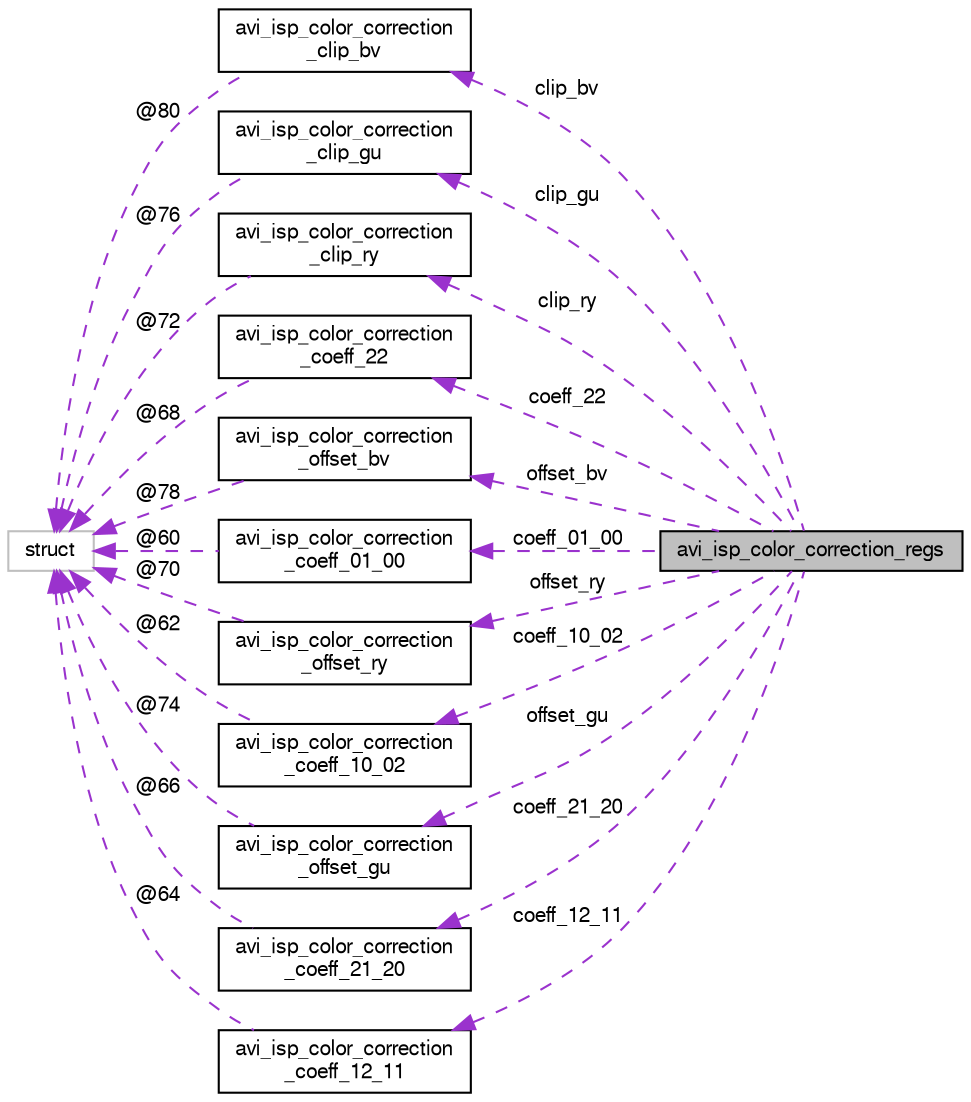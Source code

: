 digraph "avi_isp_color_correction_regs"
{
  edge [fontname="FreeSans",fontsize="10",labelfontname="FreeSans",labelfontsize="10"];
  node [fontname="FreeSans",fontsize="10",shape=record];
  rankdir="LR";
  Node1 [label="avi_isp_color_correction_regs",height=0.2,width=0.4,color="black", fillcolor="grey75", style="filled", fontcolor="black"];
  Node2 -> Node1 [dir="back",color="darkorchid3",fontsize="10",style="dashed",label=" clip_bv" ,fontname="FreeSans"];
  Node2 [label="avi_isp_color_correction\l_clip_bv",height=0.2,width=0.4,color="black", fillcolor="white", style="filled",URL="$avi__isp__color__correction_8h.html#unionavi__isp__color__correction__clip__bv"];
  Node3 -> Node2 [dir="back",color="darkorchid3",fontsize="10",style="dashed",label=" @80" ,fontname="FreeSans"];
  Node3 [label="struct",height=0.2,width=0.4,color="grey75", fillcolor="white", style="filled"];
  Node4 -> Node1 [dir="back",color="darkorchid3",fontsize="10",style="dashed",label=" clip_gu" ,fontname="FreeSans"];
  Node4 [label="avi_isp_color_correction\l_clip_gu",height=0.2,width=0.4,color="black", fillcolor="white", style="filled",URL="$avi__isp__color__correction_8h.html#unionavi__isp__color__correction__clip__gu"];
  Node3 -> Node4 [dir="back",color="darkorchid3",fontsize="10",style="dashed",label=" @76" ,fontname="FreeSans"];
  Node5 -> Node1 [dir="back",color="darkorchid3",fontsize="10",style="dashed",label=" clip_ry" ,fontname="FreeSans"];
  Node5 [label="avi_isp_color_correction\l_clip_ry",height=0.2,width=0.4,color="black", fillcolor="white", style="filled",URL="$avi__isp__color__correction_8h.html#unionavi__isp__color__correction__clip__ry"];
  Node3 -> Node5 [dir="back",color="darkorchid3",fontsize="10",style="dashed",label=" @72" ,fontname="FreeSans"];
  Node6 -> Node1 [dir="back",color="darkorchid3",fontsize="10",style="dashed",label=" coeff_22" ,fontname="FreeSans"];
  Node6 [label="avi_isp_color_correction\l_coeff_22",height=0.2,width=0.4,color="black", fillcolor="white", style="filled",URL="$avi__isp__color__correction_8h.html#unionavi__isp__color__correction__coeff__22"];
  Node3 -> Node6 [dir="back",color="darkorchid3",fontsize="10",style="dashed",label=" @68" ,fontname="FreeSans"];
  Node7 -> Node1 [dir="back",color="darkorchid3",fontsize="10",style="dashed",label=" offset_bv" ,fontname="FreeSans"];
  Node7 [label="avi_isp_color_correction\l_offset_bv",height=0.2,width=0.4,color="black", fillcolor="white", style="filled",URL="$avi__isp__color__correction_8h.html#unionavi__isp__color__correction__offset__bv"];
  Node3 -> Node7 [dir="back",color="darkorchid3",fontsize="10",style="dashed",label=" @78" ,fontname="FreeSans"];
  Node8 -> Node1 [dir="back",color="darkorchid3",fontsize="10",style="dashed",label=" coeff_01_00" ,fontname="FreeSans"];
  Node8 [label="avi_isp_color_correction\l_coeff_01_00",height=0.2,width=0.4,color="black", fillcolor="white", style="filled",URL="$avi__isp__color__correction_8h.html#unionavi__isp__color__correction__coeff__01__00"];
  Node3 -> Node8 [dir="back",color="darkorchid3",fontsize="10",style="dashed",label=" @60" ,fontname="FreeSans"];
  Node9 -> Node1 [dir="back",color="darkorchid3",fontsize="10",style="dashed",label=" offset_ry" ,fontname="FreeSans"];
  Node9 [label="avi_isp_color_correction\l_offset_ry",height=0.2,width=0.4,color="black", fillcolor="white", style="filled",URL="$avi__isp__color__correction_8h.html#unionavi__isp__color__correction__offset__ry"];
  Node3 -> Node9 [dir="back",color="darkorchid3",fontsize="10",style="dashed",label=" @70" ,fontname="FreeSans"];
  Node10 -> Node1 [dir="back",color="darkorchid3",fontsize="10",style="dashed",label=" coeff_10_02" ,fontname="FreeSans"];
  Node10 [label="avi_isp_color_correction\l_coeff_10_02",height=0.2,width=0.4,color="black", fillcolor="white", style="filled",URL="$avi__isp__color__correction_8h.html#unionavi__isp__color__correction__coeff__10__02"];
  Node3 -> Node10 [dir="back",color="darkorchid3",fontsize="10",style="dashed",label=" @62" ,fontname="FreeSans"];
  Node11 -> Node1 [dir="back",color="darkorchid3",fontsize="10",style="dashed",label=" offset_gu" ,fontname="FreeSans"];
  Node11 [label="avi_isp_color_correction\l_offset_gu",height=0.2,width=0.4,color="black", fillcolor="white", style="filled",URL="$avi__isp__color__correction_8h.html#unionavi__isp__color__correction__offset__gu"];
  Node3 -> Node11 [dir="back",color="darkorchid3",fontsize="10",style="dashed",label=" @74" ,fontname="FreeSans"];
  Node12 -> Node1 [dir="back",color="darkorchid3",fontsize="10",style="dashed",label=" coeff_21_20" ,fontname="FreeSans"];
  Node12 [label="avi_isp_color_correction\l_coeff_21_20",height=0.2,width=0.4,color="black", fillcolor="white", style="filled",URL="$avi__isp__color__correction_8h.html#unionavi__isp__color__correction__coeff__21__20"];
  Node3 -> Node12 [dir="back",color="darkorchid3",fontsize="10",style="dashed",label=" @66" ,fontname="FreeSans"];
  Node13 -> Node1 [dir="back",color="darkorchid3",fontsize="10",style="dashed",label=" coeff_12_11" ,fontname="FreeSans"];
  Node13 [label="avi_isp_color_correction\l_coeff_12_11",height=0.2,width=0.4,color="black", fillcolor="white", style="filled",URL="$avi__isp__color__correction_8h.html#unionavi__isp__color__correction__coeff__12__11"];
  Node3 -> Node13 [dir="back",color="darkorchid3",fontsize="10",style="dashed",label=" @64" ,fontname="FreeSans"];
}
